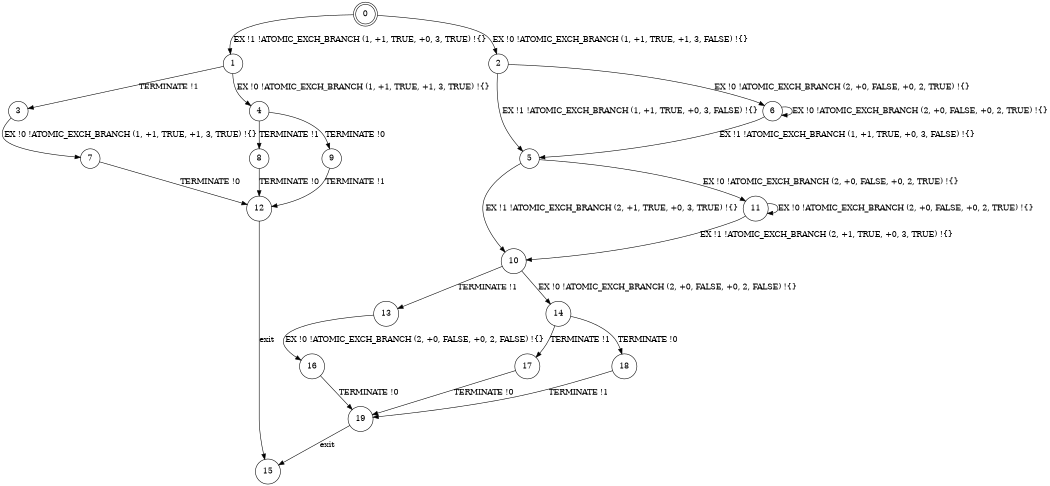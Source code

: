 digraph BCG {
size = "7, 10.5";
center = TRUE;
node [shape = circle];
0 [peripheries = 2];
0 -> 1 [label = "EX !1 !ATOMIC_EXCH_BRANCH (1, +1, TRUE, +0, 3, TRUE) !{}"];
0 -> 2 [label = "EX !0 !ATOMIC_EXCH_BRANCH (1, +1, TRUE, +1, 3, FALSE) !{}"];
1 -> 3 [label = "TERMINATE !1"];
1 -> 4 [label = "EX !0 !ATOMIC_EXCH_BRANCH (1, +1, TRUE, +1, 3, TRUE) !{}"];
2 -> 5 [label = "EX !1 !ATOMIC_EXCH_BRANCH (1, +1, TRUE, +0, 3, FALSE) !{}"];
2 -> 6 [label = "EX !0 !ATOMIC_EXCH_BRANCH (2, +0, FALSE, +0, 2, TRUE) !{}"];
3 -> 7 [label = "EX !0 !ATOMIC_EXCH_BRANCH (1, +1, TRUE, +1, 3, TRUE) !{}"];
4 -> 8 [label = "TERMINATE !1"];
4 -> 9 [label = "TERMINATE !0"];
5 -> 10 [label = "EX !1 !ATOMIC_EXCH_BRANCH (2, +1, TRUE, +0, 3, TRUE) !{}"];
5 -> 11 [label = "EX !0 !ATOMIC_EXCH_BRANCH (2, +0, FALSE, +0, 2, TRUE) !{}"];
6 -> 5 [label = "EX !1 !ATOMIC_EXCH_BRANCH (1, +1, TRUE, +0, 3, FALSE) !{}"];
6 -> 6 [label = "EX !0 !ATOMIC_EXCH_BRANCH (2, +0, FALSE, +0, 2, TRUE) !{}"];
7 -> 12 [label = "TERMINATE !0"];
8 -> 12 [label = "TERMINATE !0"];
9 -> 12 [label = "TERMINATE !1"];
10 -> 13 [label = "TERMINATE !1"];
10 -> 14 [label = "EX !0 !ATOMIC_EXCH_BRANCH (2, +0, FALSE, +0, 2, FALSE) !{}"];
11 -> 10 [label = "EX !1 !ATOMIC_EXCH_BRANCH (2, +1, TRUE, +0, 3, TRUE) !{}"];
11 -> 11 [label = "EX !0 !ATOMIC_EXCH_BRANCH (2, +0, FALSE, +0, 2, TRUE) !{}"];
12 -> 15 [label = "exit"];
13 -> 16 [label = "EX !0 !ATOMIC_EXCH_BRANCH (2, +0, FALSE, +0, 2, FALSE) !{}"];
14 -> 17 [label = "TERMINATE !1"];
14 -> 18 [label = "TERMINATE !0"];
16 -> 19 [label = "TERMINATE !0"];
17 -> 19 [label = "TERMINATE !0"];
18 -> 19 [label = "TERMINATE !1"];
19 -> 15 [label = "exit"];
}
